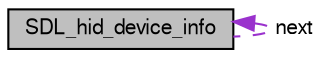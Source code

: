 digraph "SDL_hid_device_info"
{
 // LATEX_PDF_SIZE
  edge [fontname="FreeSans",fontsize="10",labelfontname="FreeSans",labelfontsize="10"];
  node [fontname="FreeSans",fontsize="10",shape=record];
  Node1 [label="SDL_hid_device_info",height=0.2,width=0.4,color="black", fillcolor="grey75", style="filled", fontcolor="black",tooltip="Information about a connected HID device."];
  Node1 -> Node1 [dir="back",color="darkorchid3",fontsize="10",style="dashed",label=" next" ,fontname="FreeSans"];
}
